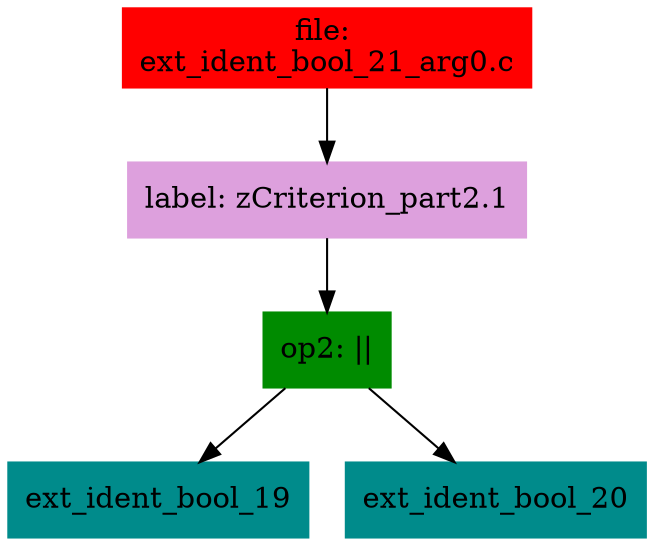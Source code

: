 digraph G {
node [shape=box]

0 [label="file: 
ext_ident_bool_21_arg0.c",color=red, style=filled]
1 [label="label: zCriterion_part2.1",color=plum, style=filled]
0 -> 1
2 [label="op2: ||",color=green4, style=filled]
1 -> 2
3 [label="ext_ident_bool_19",color=cyan4, style=filled]
2 -> 3
10 [label="ext_ident_bool_20",color=cyan4, style=filled]
2 -> 10


}

